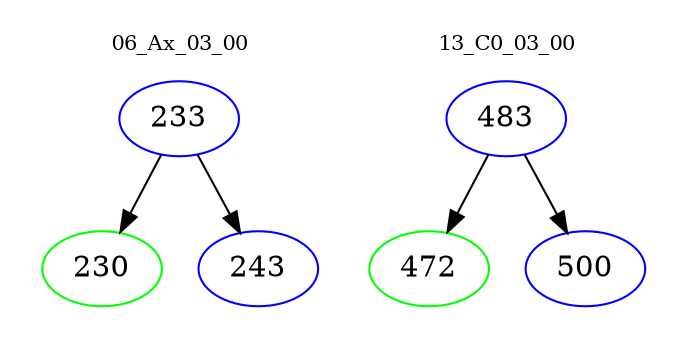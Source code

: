 digraph{
subgraph cluster_0 {
color = white
label = "06_Ax_03_00";
fontsize=10;
T0_233 [label="233", color="blue"]
T0_233 -> T0_230 [color="black"]
T0_230 [label="230", color="green"]
T0_233 -> T0_243 [color="black"]
T0_243 [label="243", color="blue"]
}
subgraph cluster_1 {
color = white
label = "13_C0_03_00";
fontsize=10;
T1_483 [label="483", color="blue"]
T1_483 -> T1_472 [color="black"]
T1_472 [label="472", color="green"]
T1_483 -> T1_500 [color="black"]
T1_500 [label="500", color="blue"]
}
}
